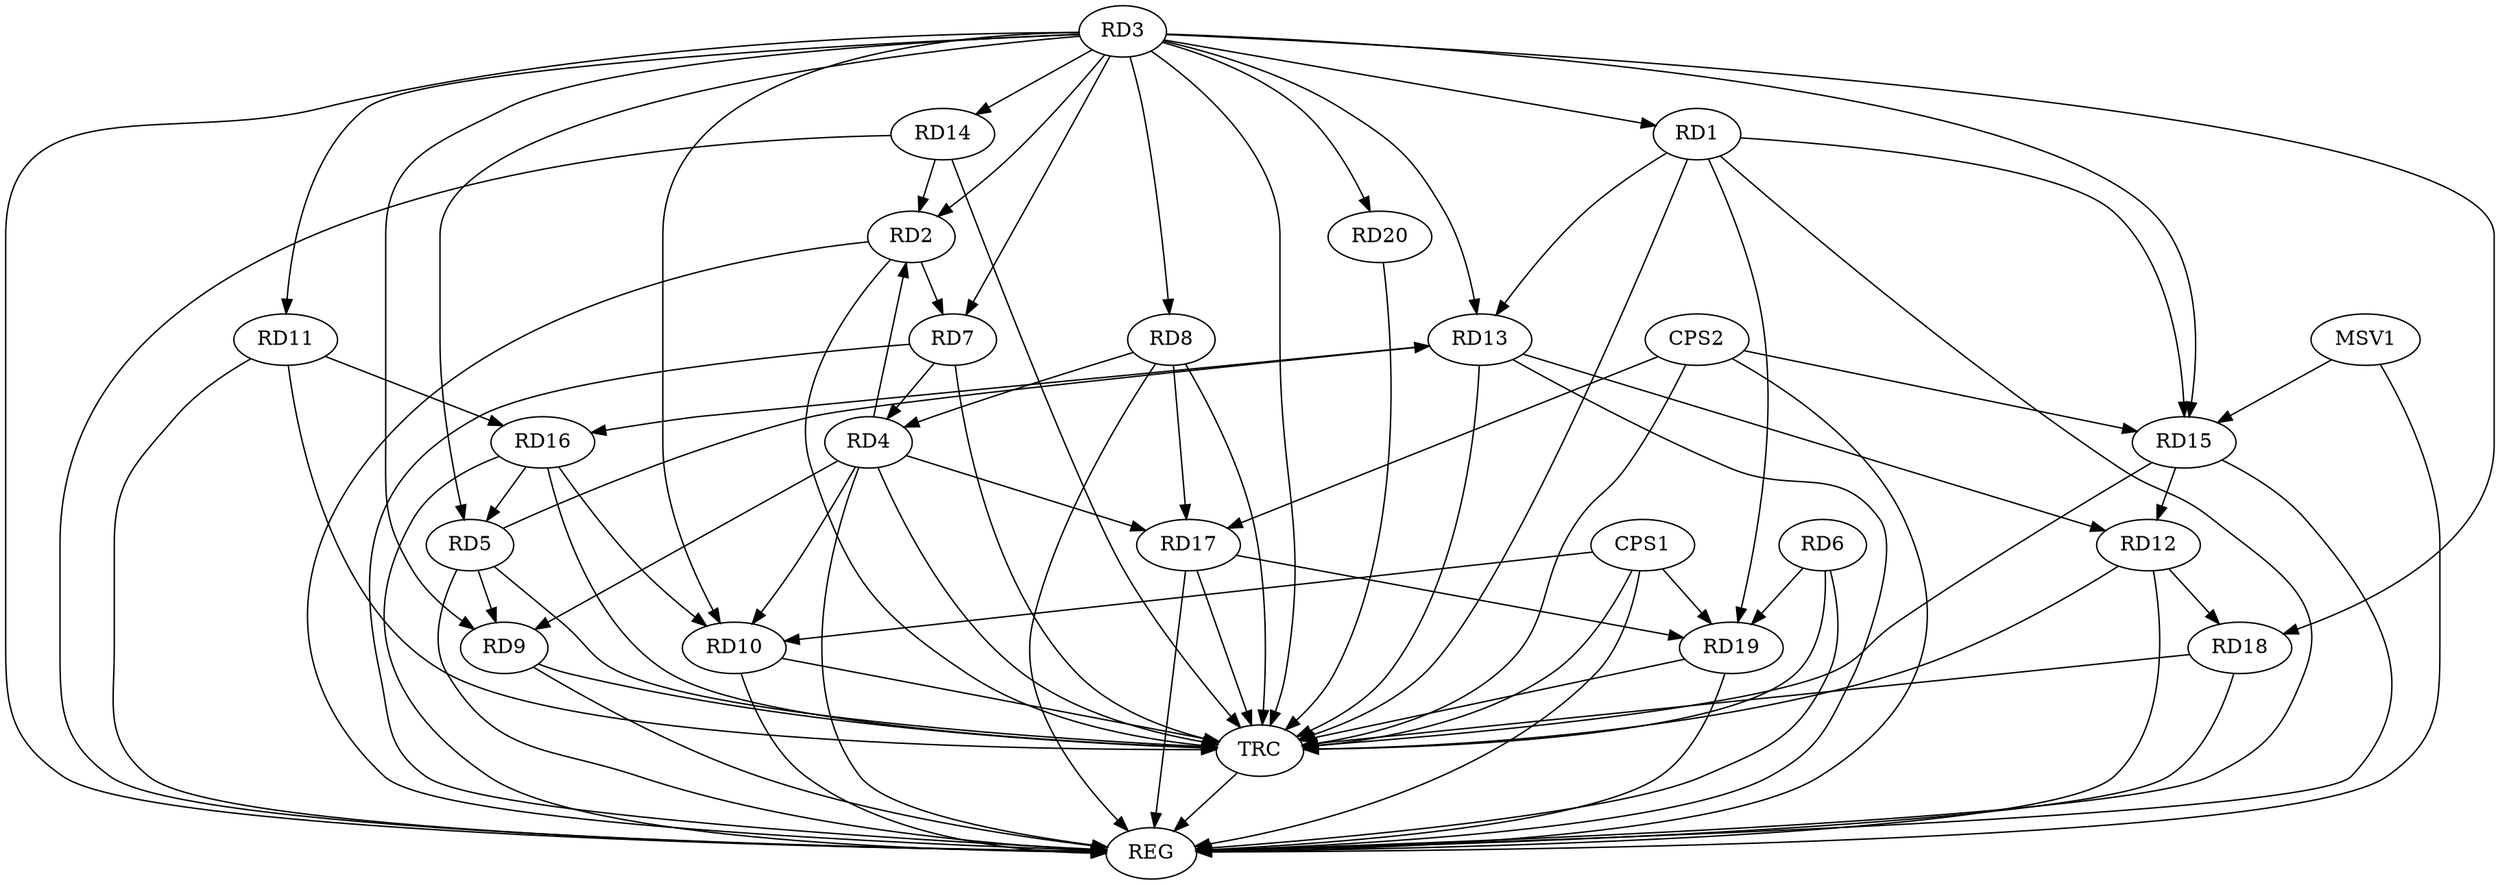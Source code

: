 strict digraph G {
  RD1 [ label="RD1" ];
  RD2 [ label="RD2" ];
  RD3 [ label="RD3" ];
  RD4 [ label="RD4" ];
  RD5 [ label="RD5" ];
  RD6 [ label="RD6" ];
  RD7 [ label="RD7" ];
  RD8 [ label="RD8" ];
  RD9 [ label="RD9" ];
  RD10 [ label="RD10" ];
  RD11 [ label="RD11" ];
  RD12 [ label="RD12" ];
  RD13 [ label="RD13" ];
  RD14 [ label="RD14" ];
  RD15 [ label="RD15" ];
  RD16 [ label="RD16" ];
  RD17 [ label="RD17" ];
  RD18 [ label="RD18" ];
  RD19 [ label="RD19" ];
  RD20 [ label="RD20" ];
  CPS1 [ label="CPS1" ];
  CPS2 [ label="CPS2" ];
  REG [ label="REG" ];
  TRC [ label="TRC" ];
  MSV1 [ label="MSV1" ];
  RD1 -> RD13;
  RD1 -> RD15;
  RD1 -> RD19;
  RD3 -> RD2;
  RD4 -> RD2;
  RD2 -> RD7;
  RD14 -> RD2;
  RD3 -> RD5;
  RD3 -> RD7;
  RD3 -> RD9;
  RD7 -> RD4;
  RD8 -> RD4;
  RD4 -> RD9;
  RD4 -> RD10;
  RD4 -> RD17;
  RD5 -> RD9;
  RD5 -> RD13;
  RD16 -> RD5;
  RD6 -> RD19;
  RD8 -> RD17;
  RD16 -> RD10;
  RD11 -> RD16;
  RD13 -> RD12;
  RD15 -> RD12;
  RD12 -> RD18;
  RD13 -> RD16;
  RD17 -> RD19;
  CPS1 -> RD10;
  CPS1 -> RD19;
  CPS2 -> RD17;
  CPS2 -> RD15;
  RD1 -> REG;
  RD2 -> REG;
  RD3 -> REG;
  RD4 -> REG;
  RD5 -> REG;
  RD6 -> REG;
  RD7 -> REG;
  RD8 -> REG;
  RD9 -> REG;
  RD10 -> REG;
  RD11 -> REG;
  RD12 -> REG;
  RD13 -> REG;
  RD14 -> REG;
  RD15 -> REG;
  RD16 -> REG;
  RD17 -> REG;
  RD18 -> REG;
  RD19 -> REG;
  CPS1 -> REG;
  CPS2 -> REG;
  RD1 -> TRC;
  RD2 -> TRC;
  RD3 -> TRC;
  RD4 -> TRC;
  RD5 -> TRC;
  RD6 -> TRC;
  RD7 -> TRC;
  RD8 -> TRC;
  RD9 -> TRC;
  RD10 -> TRC;
  RD11 -> TRC;
  RD12 -> TRC;
  RD13 -> TRC;
  RD14 -> TRC;
  RD15 -> TRC;
  RD16 -> TRC;
  RD17 -> TRC;
  RD18 -> TRC;
  RD19 -> TRC;
  RD20 -> TRC;
  CPS1 -> TRC;
  CPS2 -> TRC;
  TRC -> REG;
  RD3 -> RD8;
  RD3 -> RD15;
  RD3 -> RD20;
  RD3 -> RD1;
  RD3 -> RD10;
  RD3 -> RD14;
  RD3 -> RD11;
  RD3 -> RD13;
  RD3 -> RD18;
  MSV1 -> RD15;
  MSV1 -> REG;
}
